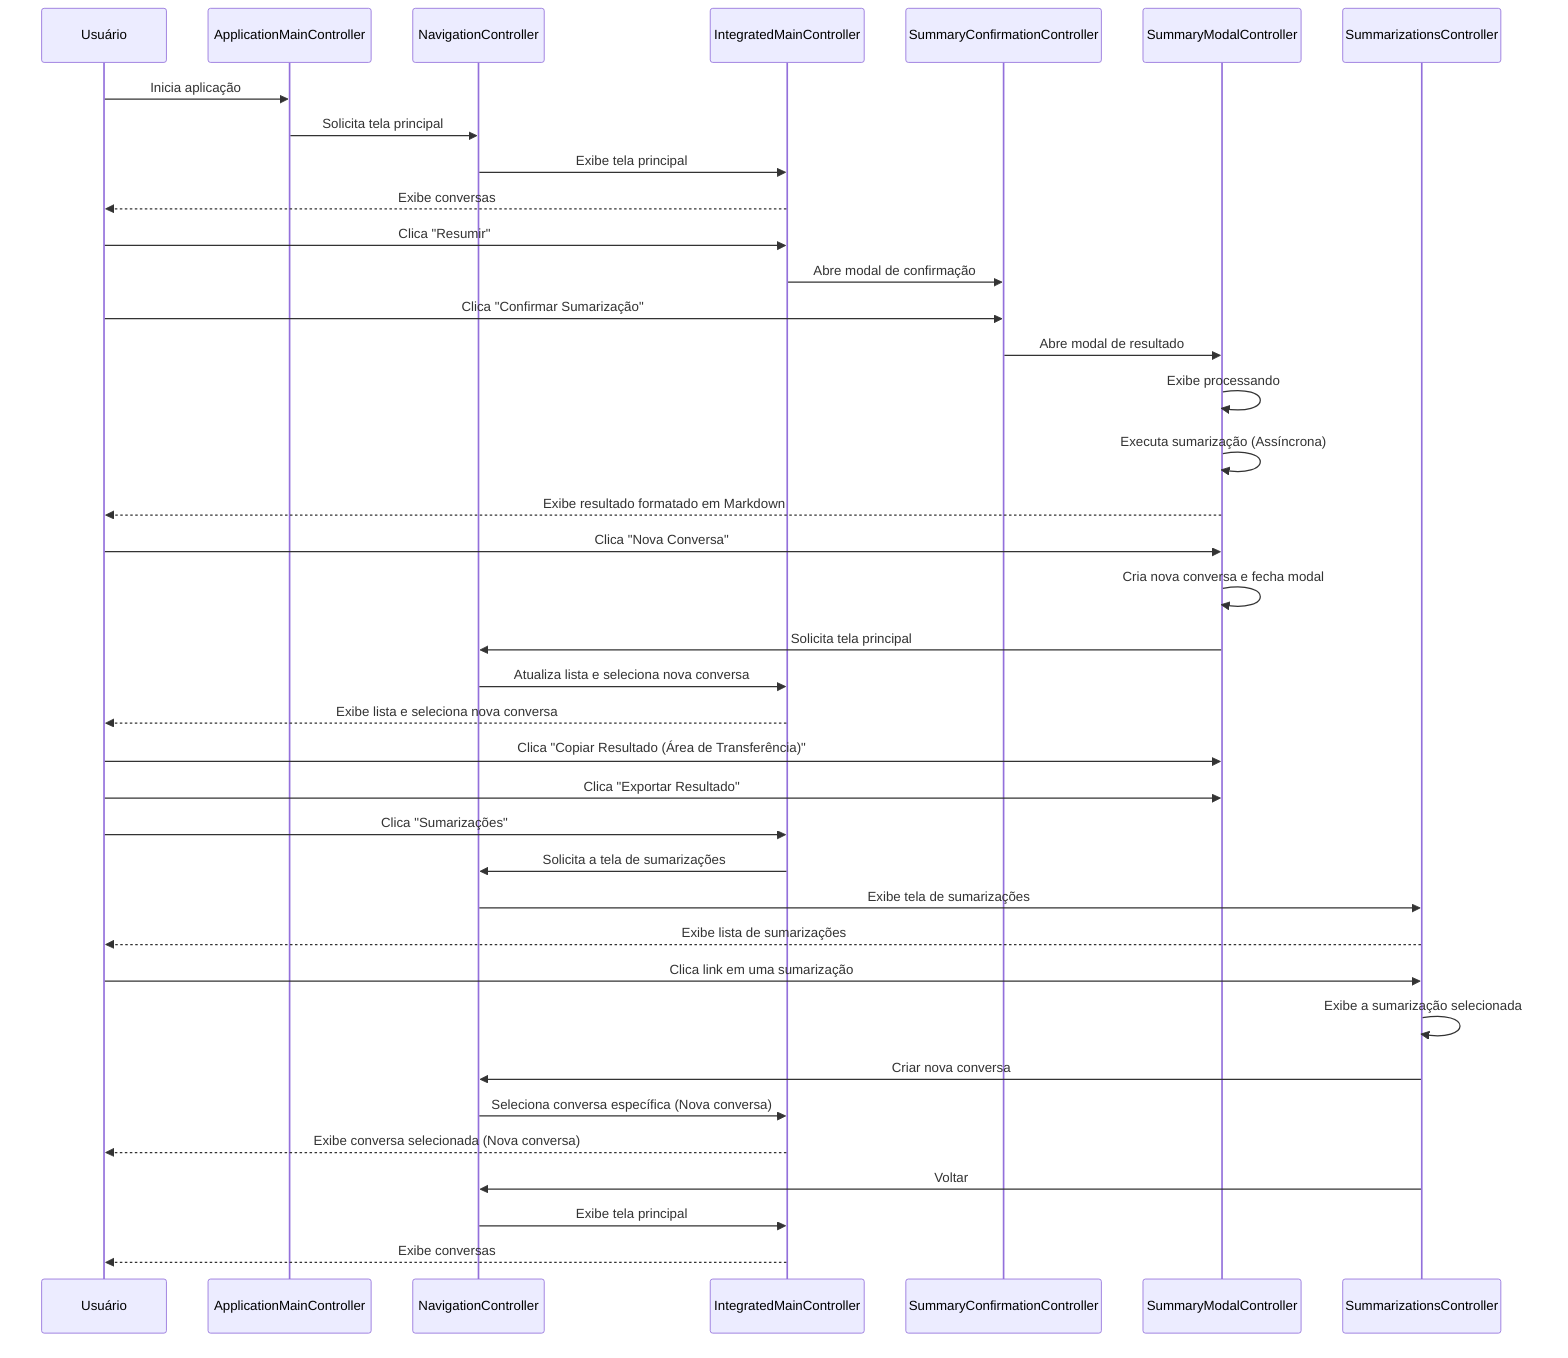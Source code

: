sequenceDiagram
    participant U as Usuário
    participant APP as ApplicationMainController
    participant NAV as NavigationController
    participant MAIN as IntegratedMainController
    participant CONF as SummaryConfirmationController
    participant MODAL as SummaryModalController
    participant SUMM as SummarizationsController
    
    %% Inicialização
    U->>APP: Inicia aplicação
    APP->>NAV: Solicita tela principal
    NAV->>MAIN: Exibe tela principal
    MAIN-->>U: Exibe conversas
    
    %% Fluxo de Sumarização
    U->>MAIN: Clica "Resumir"
    MAIN->>CONF: Abre modal de confirmação
    U->>CONF: Clica "Confirmar Sumarização"
    CONF->>MODAL: Abre modal de resultado
    MODAL->>MODAL: Exibe processando
    MODAL->>MODAL: Executa sumarização (Assíncrona)
     MODAL-->>U: Exibe resultado formatado em Markdown
    
    %% Nova Conversa
    U->>MODAL: Clica "Nova Conversa"
    MODAL->>MODAL: Cria nova conversa e fecha modal
    MODAL->>NAV: Solicita tela principal
    NAV->>MAIN: Atualiza lista e seleciona nova conversa
    MAIN-->>U: Exibe lista e seleciona nova conversa
    U->>MODAL: Clica "Copiar Resultado (Área de Transferência)"
    U->>MODAL: Clica "Exportar Resultado"
    
    %% Navegação para Sumarizações
    U->>MAIN: Clica "Sumarizações"
    MAIN->>NAV: Solicita a tela de sumarizações
    NAV->>SUMM: Exibe tela de sumarizações
    SUMM-->>U: Exibe lista de sumarizações
    
    %% Links de Sumarização
    U->>SUMM: Clica link em uma sumarização
    SUMM->>SUMM: Exibe a sumarização selecionada
    SUMM->>NAV: Criar nova conversa
    NAV->>MAIN: Seleciona conversa específica (Nova conversa)
    MAIN-->>U: Exibe conversa selecionada (Nova conversa)
    SUMM->>NAV: Voltar
    NAV->>MAIN: Exibe tela principal
    MAIN-->>U: Exibe conversas